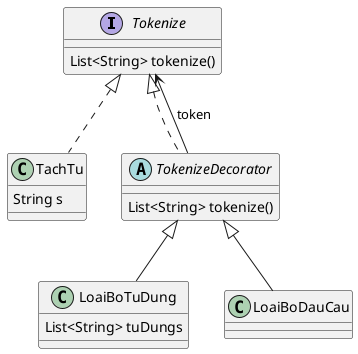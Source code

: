 @startuml
'https://plantuml.com/class-diagram

interface Tokenize{
    List<String> tokenize()
}

class TachTu implements Tokenize{
    String s
}

abstract TokenizeDecorator implements Tokenize{
    List<String> tokenize()
}

class LoaiBoTuDung extends TokenizeDecorator{
    List<String> tuDungs
}

class LoaiBoDauCau extends TokenizeDecorator{

}

TokenizeDecorator --> Tokenize: token
@enduml